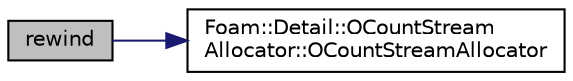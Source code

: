 digraph "rewind"
{
  bgcolor="transparent";
  edge [fontname="Helvetica",fontsize="10",labelfontname="Helvetica",labelfontsize="10"];
  node [fontname="Helvetica",fontsize="10",shape=record];
  rankdir="LR";
  Node1 [label="rewind",height=0.2,width=0.4,color="black", fillcolor="grey75", style="filled" fontcolor="black"];
  Node1 -> Node2 [color="midnightblue",fontsize="10",style="solid",fontname="Helvetica"];
  Node2 [label="Foam::Detail::OCountStream\lAllocator::OCountStreamAllocator",height=0.2,width=0.4,color="black",URL="$classFoam_1_1Detail_1_1OCountStreamAllocator.html#a4702c41939379a493f44a553b6672318",tooltip="Construct null, or with precount size. "];
}
